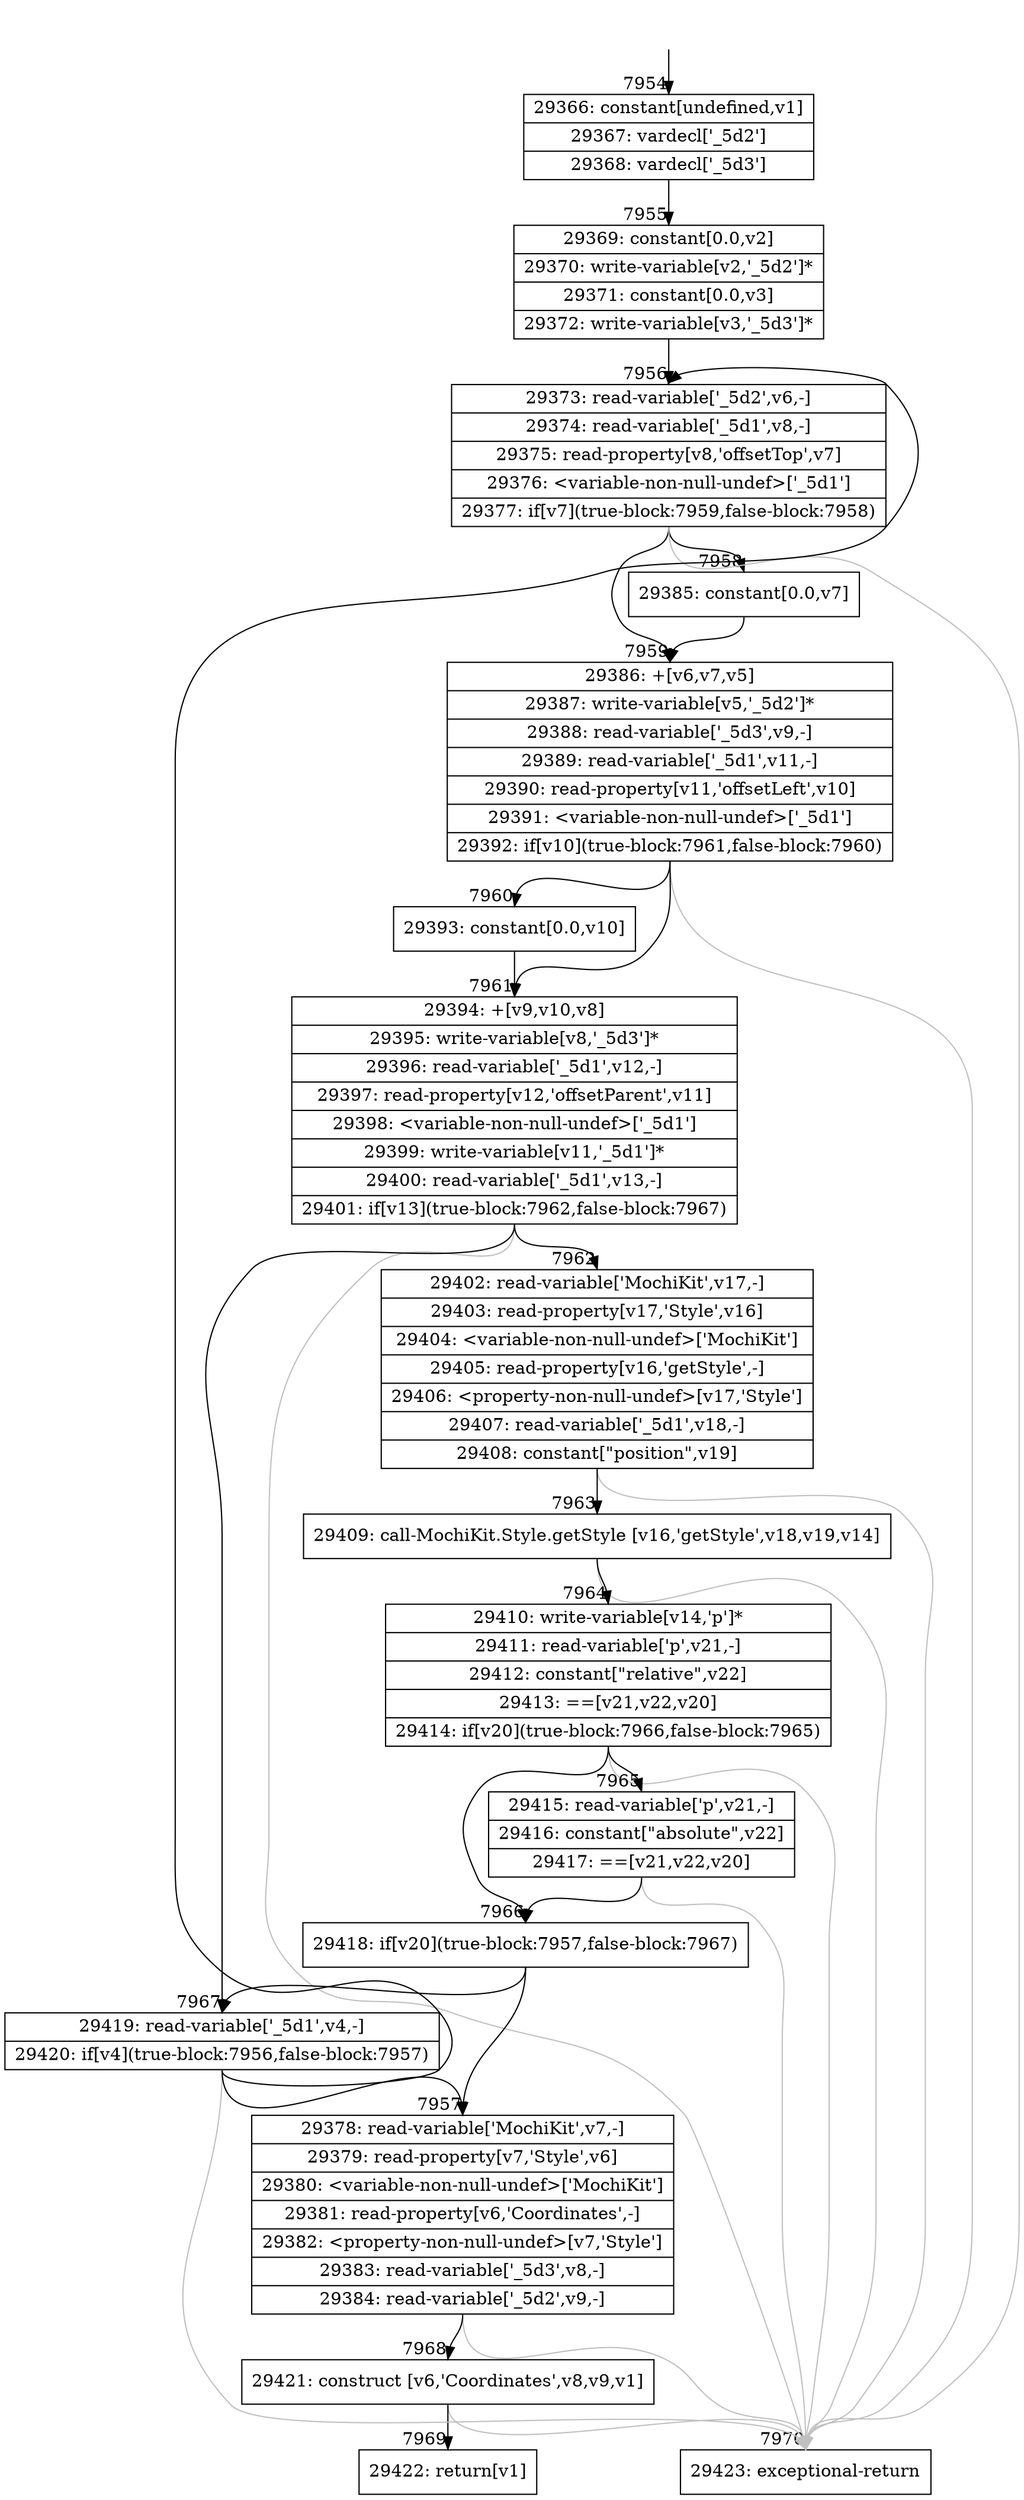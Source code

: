 digraph {
rankdir="TD"
BB_entry523[shape=none,label=""];
BB_entry523 -> BB7954 [tailport=s, headport=n, headlabel="    7954"]
BB7954 [shape=record label="{29366: constant[undefined,v1]|29367: vardecl['_5d2']|29368: vardecl['_5d3']}" ] 
BB7954 -> BB7955 [tailport=s, headport=n, headlabel="      7955"]
BB7955 [shape=record label="{29369: constant[0.0,v2]|29370: write-variable[v2,'_5d2']*|29371: constant[0.0,v3]|29372: write-variable[v3,'_5d3']*}" ] 
BB7955 -> BB7956 [tailport=s, headport=n, headlabel="      7956"]
BB7956 [shape=record label="{29373: read-variable['_5d2',v6,-]|29374: read-variable['_5d1',v8,-]|29375: read-property[v8,'offsetTop',v7]|29376: \<variable-non-null-undef\>['_5d1']|29377: if[v7](true-block:7959,false-block:7958)}" ] 
BB7956 -> BB7959 [tailport=s, headport=n, headlabel="      7959"]
BB7956 -> BB7958 [tailport=s, headport=n, headlabel="      7958"]
BB7956 -> BB7970 [tailport=s, headport=n, color=gray, headlabel="      7970"]
BB7957 [shape=record label="{29378: read-variable['MochiKit',v7,-]|29379: read-property[v7,'Style',v6]|29380: \<variable-non-null-undef\>['MochiKit']|29381: read-property[v6,'Coordinates',-]|29382: \<property-non-null-undef\>[v7,'Style']|29383: read-variable['_5d3',v8,-]|29384: read-variable['_5d2',v9,-]}" ] 
BB7957 -> BB7968 [tailport=s, headport=n, headlabel="      7968"]
BB7957 -> BB7970 [tailport=s, headport=n, color=gray]
BB7958 [shape=record label="{29385: constant[0.0,v7]}" ] 
BB7958 -> BB7959 [tailport=s, headport=n]
BB7959 [shape=record label="{29386: +[v6,v7,v5]|29387: write-variable[v5,'_5d2']*|29388: read-variable['_5d3',v9,-]|29389: read-variable['_5d1',v11,-]|29390: read-property[v11,'offsetLeft',v10]|29391: \<variable-non-null-undef\>['_5d1']|29392: if[v10](true-block:7961,false-block:7960)}" ] 
BB7959 -> BB7961 [tailport=s, headport=n, headlabel="      7961"]
BB7959 -> BB7960 [tailport=s, headport=n, headlabel="      7960"]
BB7959 -> BB7970 [tailport=s, headport=n, color=gray]
BB7960 [shape=record label="{29393: constant[0.0,v10]}" ] 
BB7960 -> BB7961 [tailport=s, headport=n]
BB7961 [shape=record label="{29394: +[v9,v10,v8]|29395: write-variable[v8,'_5d3']*|29396: read-variable['_5d1',v12,-]|29397: read-property[v12,'offsetParent',v11]|29398: \<variable-non-null-undef\>['_5d1']|29399: write-variable[v11,'_5d1']*|29400: read-variable['_5d1',v13,-]|29401: if[v13](true-block:7962,false-block:7967)}" ] 
BB7961 -> BB7962 [tailport=s, headport=n, headlabel="      7962"]
BB7961 -> BB7967 [tailport=s, headport=n, headlabel="      7967"]
BB7961 -> BB7970 [tailport=s, headport=n, color=gray]
BB7962 [shape=record label="{29402: read-variable['MochiKit',v17,-]|29403: read-property[v17,'Style',v16]|29404: \<variable-non-null-undef\>['MochiKit']|29405: read-property[v16,'getStyle',-]|29406: \<property-non-null-undef\>[v17,'Style']|29407: read-variable['_5d1',v18,-]|29408: constant[\"position\",v19]}" ] 
BB7962 -> BB7963 [tailport=s, headport=n, headlabel="      7963"]
BB7962 -> BB7970 [tailport=s, headport=n, color=gray]
BB7963 [shape=record label="{29409: call-MochiKit.Style.getStyle [v16,'getStyle',v18,v19,v14]}" ] 
BB7963 -> BB7964 [tailport=s, headport=n, headlabel="      7964"]
BB7963 -> BB7970 [tailport=s, headport=n, color=gray]
BB7964 [shape=record label="{29410: write-variable[v14,'p']*|29411: read-variable['p',v21,-]|29412: constant[\"relative\",v22]|29413: ==[v21,v22,v20]|29414: if[v20](true-block:7966,false-block:7965)}" ] 
BB7964 -> BB7966 [tailport=s, headport=n, headlabel="      7966"]
BB7964 -> BB7965 [tailport=s, headport=n, headlabel="      7965"]
BB7964 -> BB7970 [tailport=s, headport=n, color=gray]
BB7965 [shape=record label="{29415: read-variable['p',v21,-]|29416: constant[\"absolute\",v22]|29417: ==[v21,v22,v20]}" ] 
BB7965 -> BB7966 [tailport=s, headport=n]
BB7965 -> BB7970 [tailport=s, headport=n, color=gray]
BB7966 [shape=record label="{29418: if[v20](true-block:7957,false-block:7967)}" ] 
BB7966 -> BB7957 [tailport=s, headport=n, headlabel="      7957"]
BB7966 -> BB7967 [tailport=s, headport=n]
BB7967 [shape=record label="{29419: read-variable['_5d1',v4,-]|29420: if[v4](true-block:7956,false-block:7957)}" ] 
BB7967 -> BB7956 [tailport=s, headport=n]
BB7967 -> BB7957 [tailport=s, headport=n]
BB7967 -> BB7970 [tailport=s, headport=n, color=gray]
BB7968 [shape=record label="{29421: construct [v6,'Coordinates',v8,v9,v1]}" ] 
BB7968 -> BB7969 [tailport=s, headport=n, headlabel="      7969"]
BB7968 -> BB7970 [tailport=s, headport=n, color=gray]
BB7969 [shape=record label="{29422: return[v1]}" ] 
BB7970 [shape=record label="{29423: exceptional-return}" ] 
//#$~ 5704
}
